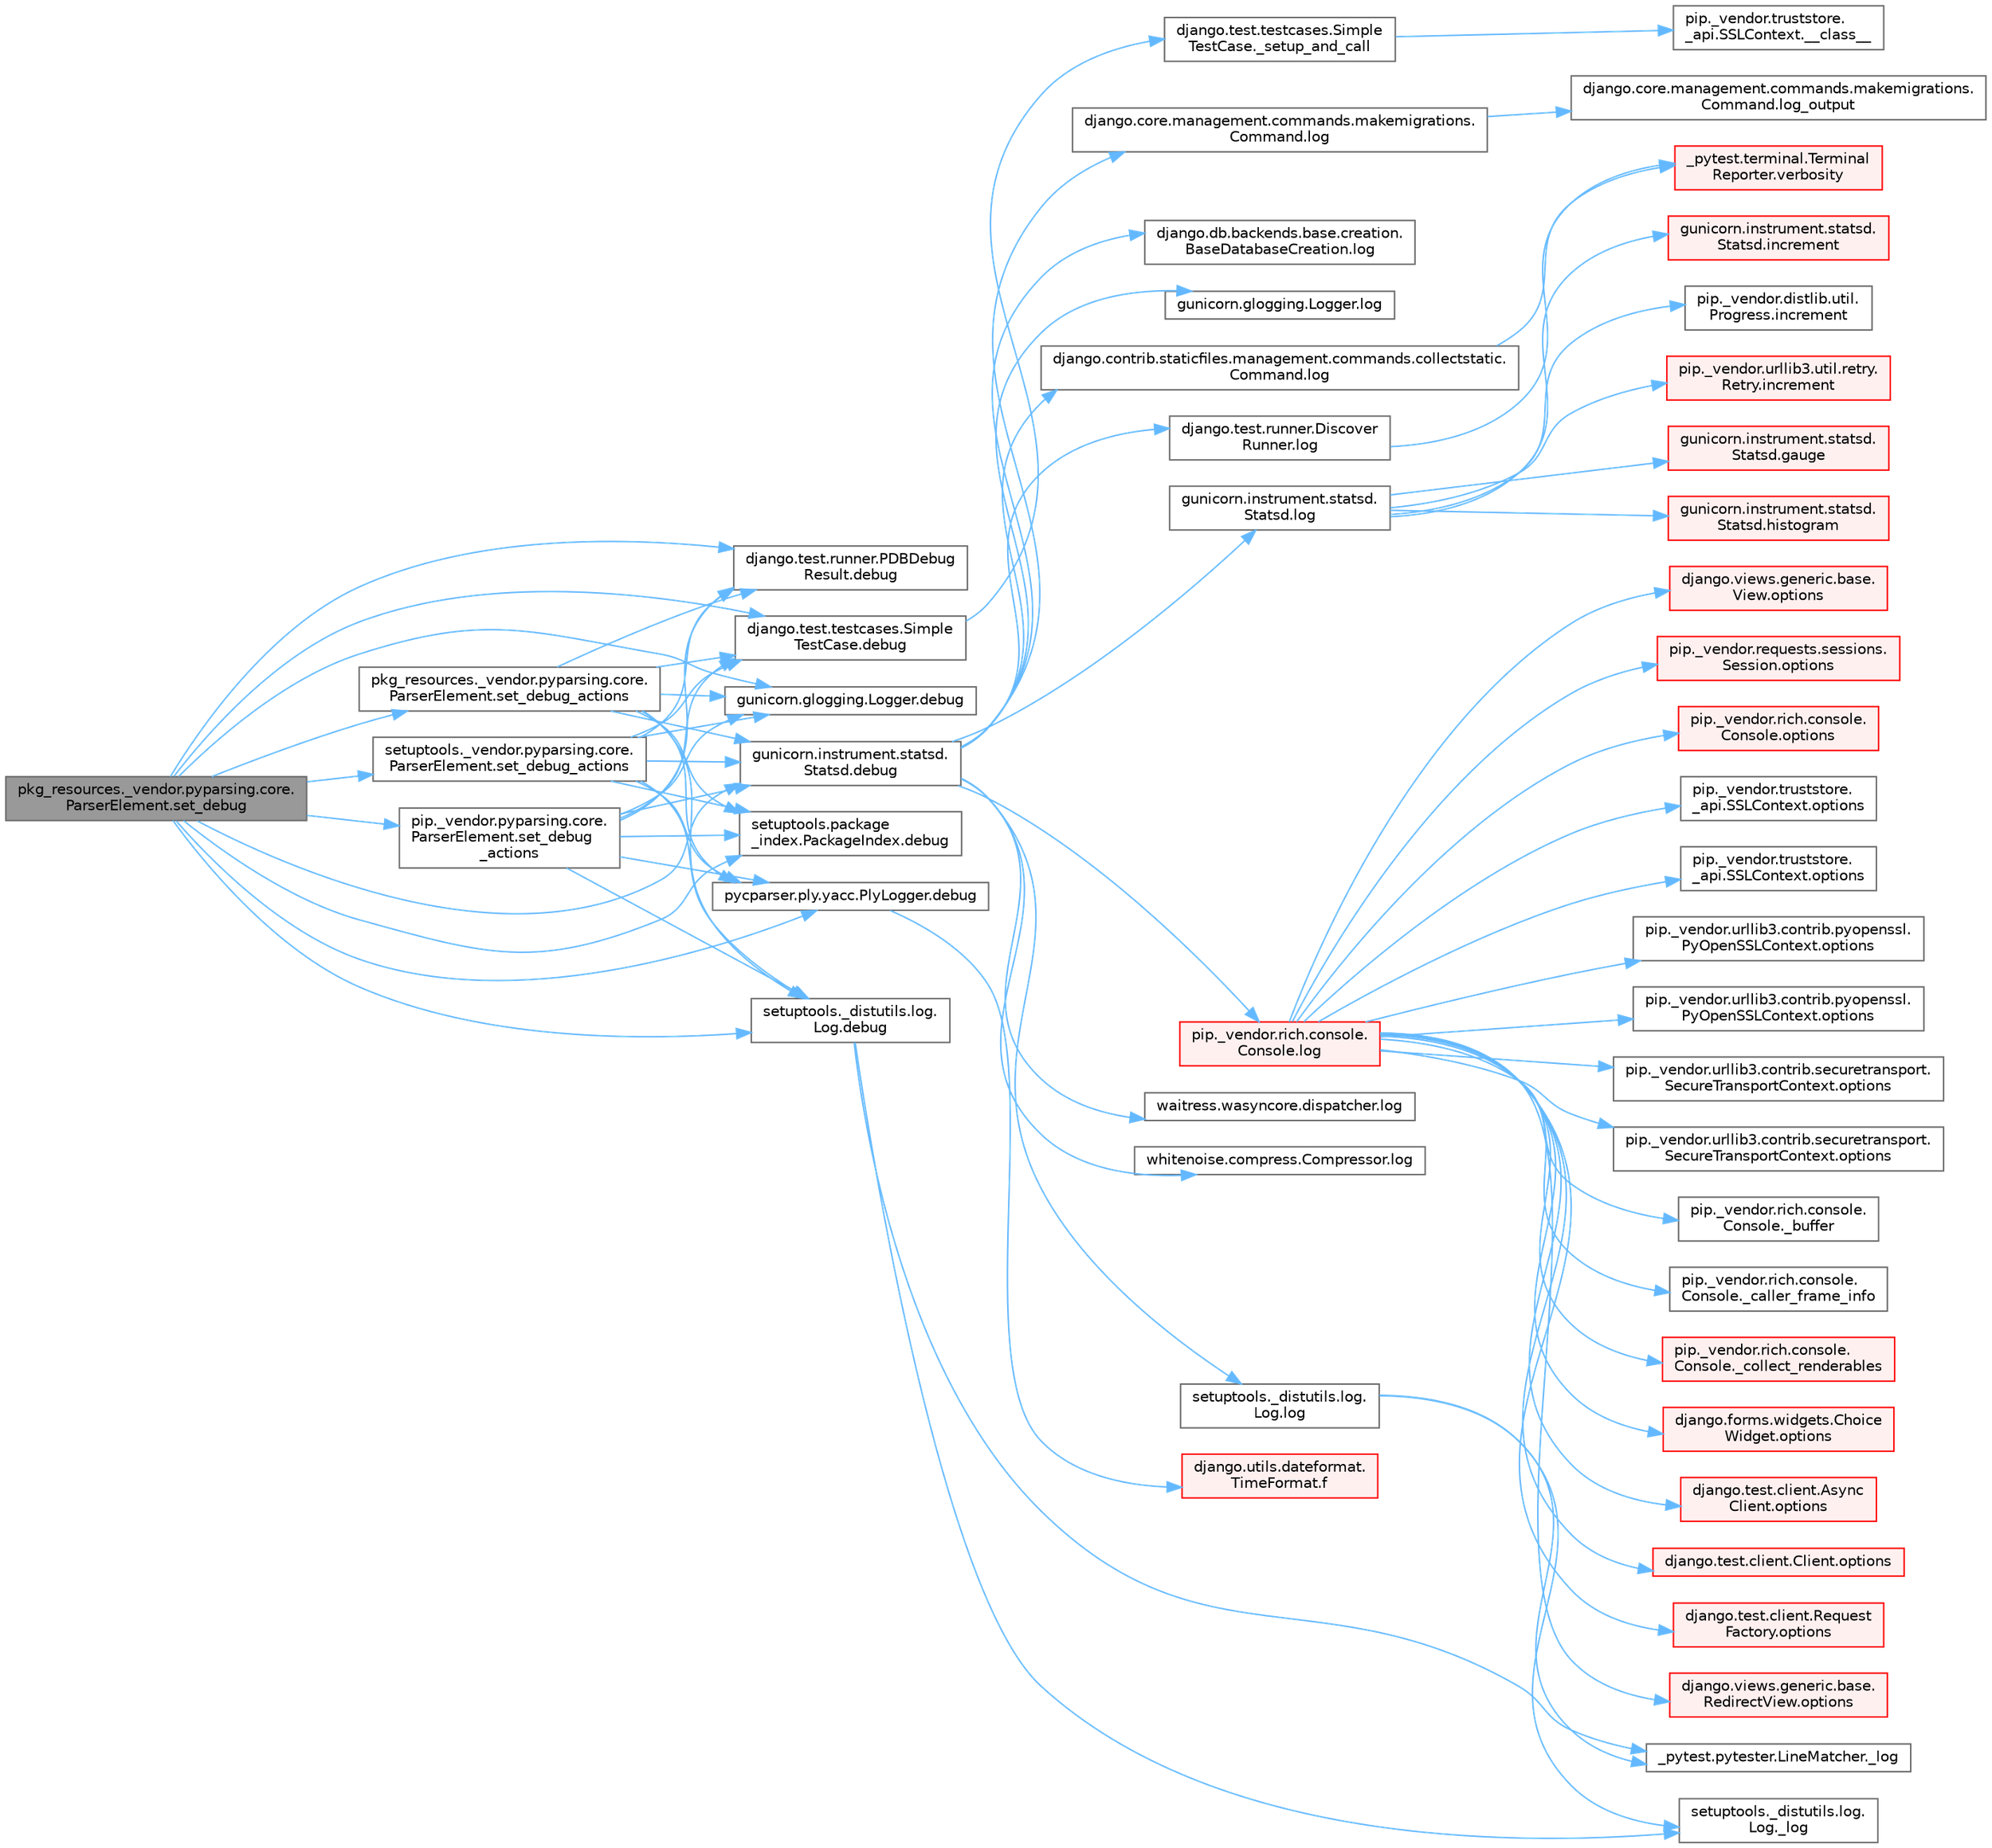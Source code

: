 digraph "pkg_resources._vendor.pyparsing.core.ParserElement.set_debug"
{
 // LATEX_PDF_SIZE
  bgcolor="transparent";
  edge [fontname=Helvetica,fontsize=10,labelfontname=Helvetica,labelfontsize=10];
  node [fontname=Helvetica,fontsize=10,shape=box,height=0.2,width=0.4];
  rankdir="LR";
  Node1 [id="Node000001",label="pkg_resources._vendor.pyparsing.core.\lParserElement.set_debug",height=0.2,width=0.4,color="gray40", fillcolor="grey60", style="filled", fontcolor="black",tooltip=" "];
  Node1 -> Node2 [id="edge1_Node000001_Node000002",color="steelblue1",style="solid",tooltip=" "];
  Node2 [id="Node000002",label="django.test.runner.PDBDebug\lResult.debug",height=0.2,width=0.4,color="grey40", fillcolor="white", style="filled",URL="$classdjango_1_1test_1_1runner_1_1_p_d_b_debug_result.html#a32d6b3216965b07e4be691f8decc1a65",tooltip=" "];
  Node1 -> Node3 [id="edge2_Node000001_Node000003",color="steelblue1",style="solid",tooltip=" "];
  Node3 [id="Node000003",label="django.test.testcases.Simple\lTestCase.debug",height=0.2,width=0.4,color="grey40", fillcolor="white", style="filled",URL="$classdjango_1_1test_1_1testcases_1_1_simple_test_case.html#a3572a3cb9246fcddfe70f0443b262461",tooltip=" "];
  Node3 -> Node4 [id="edge3_Node000003_Node000004",color="steelblue1",style="solid",tooltip=" "];
  Node4 [id="Node000004",label="django.test.testcases.Simple\lTestCase._setup_and_call",height=0.2,width=0.4,color="grey40", fillcolor="white", style="filled",URL="$classdjango_1_1test_1_1testcases_1_1_simple_test_case.html#a7045efb29a81e96071ed0e0956149410",tooltip=" "];
  Node4 -> Node5 [id="edge4_Node000004_Node000005",color="steelblue1",style="solid",tooltip=" "];
  Node5 [id="Node000005",label="pip._vendor.truststore.\l_api.SSLContext.__class__",height=0.2,width=0.4,color="grey40", fillcolor="white", style="filled",URL="$classpip_1_1__vendor_1_1truststore_1_1__api_1_1_s_s_l_context.html#a530861514f31eabaa3f513557d6e66de",tooltip=" "];
  Node1 -> Node6 [id="edge5_Node000001_Node000006",color="steelblue1",style="solid",tooltip=" "];
  Node6 [id="Node000006",label="gunicorn.glogging.Logger.debug",height=0.2,width=0.4,color="grey40", fillcolor="white", style="filled",URL="$classgunicorn_1_1glogging_1_1_logger.html#a1ae8caac207e0444684def3c6b40f0ee",tooltip=" "];
  Node1 -> Node7 [id="edge6_Node000001_Node000007",color="steelblue1",style="solid",tooltip=" "];
  Node7 [id="Node000007",label="gunicorn.instrument.statsd.\lStatsd.debug",height=0.2,width=0.4,color="grey40", fillcolor="white", style="filled",URL="$classgunicorn_1_1instrument_1_1statsd_1_1_statsd.html#abb1906a025131e88e3da6201580d70b8",tooltip=" "];
  Node7 -> Node8 [id="edge7_Node000007_Node000008",color="steelblue1",style="solid",tooltip=" "];
  Node8 [id="Node000008",label="django.contrib.staticfiles.management.commands.collectstatic.\lCommand.log",height=0.2,width=0.4,color="grey40", fillcolor="white", style="filled",URL="$classdjango_1_1contrib_1_1staticfiles_1_1management_1_1commands_1_1collectstatic_1_1_command.html#a0e93191b90ee0993e3286343d0b2de0e",tooltip=" "];
  Node8 -> Node9 [id="edge8_Node000008_Node000009",color="steelblue1",style="solid",tooltip=" "];
  Node9 [id="Node000009",label="_pytest.terminal.Terminal\lReporter.verbosity",height=0.2,width=0.4,color="red", fillcolor="#FFF0F0", style="filled",URL="$class__pytest_1_1terminal_1_1_terminal_reporter.html#a620047ffec9ba4f5cca84af25b3adbcf",tooltip=" "];
  Node7 -> Node12 [id="edge9_Node000007_Node000012",color="steelblue1",style="solid",tooltip=" "];
  Node12 [id="Node000012",label="django.core.management.commands.makemigrations.\lCommand.log",height=0.2,width=0.4,color="grey40", fillcolor="white", style="filled",URL="$classdjango_1_1core_1_1management_1_1commands_1_1makemigrations_1_1_command.html#a0409d121552878a7416460dba8274880",tooltip=" "];
  Node12 -> Node13 [id="edge10_Node000012_Node000013",color="steelblue1",style="solid",tooltip=" "];
  Node13 [id="Node000013",label="django.core.management.commands.makemigrations.\lCommand.log_output",height=0.2,width=0.4,color="grey40", fillcolor="white", style="filled",URL="$classdjango_1_1core_1_1management_1_1commands_1_1makemigrations_1_1_command.html#ad6cb5d402888250fc170034fdee93f6d",tooltip=" "];
  Node7 -> Node14 [id="edge11_Node000007_Node000014",color="steelblue1",style="solid",tooltip=" "];
  Node14 [id="Node000014",label="django.db.backends.base.creation.\lBaseDatabaseCreation.log",height=0.2,width=0.4,color="grey40", fillcolor="white", style="filled",URL="$classdjango_1_1db_1_1backends_1_1base_1_1creation_1_1_base_database_creation.html#ac297ec931db5ec68c271ec0d91be7183",tooltip=" "];
  Node7 -> Node15 [id="edge12_Node000007_Node000015",color="steelblue1",style="solid",tooltip=" "];
  Node15 [id="Node000015",label="django.test.runner.Discover\lRunner.log",height=0.2,width=0.4,color="grey40", fillcolor="white", style="filled",URL="$classdjango_1_1test_1_1runner_1_1_discover_runner.html#af5ad8e2895b3f0c5e0a6d7113199d641",tooltip=" "];
  Node15 -> Node9 [id="edge13_Node000015_Node000009",color="steelblue1",style="solid",tooltip=" "];
  Node7 -> Node16 [id="edge14_Node000007_Node000016",color="steelblue1",style="solid",tooltip=" "];
  Node16 [id="Node000016",label="gunicorn.glogging.Logger.log",height=0.2,width=0.4,color="grey40", fillcolor="white", style="filled",URL="$classgunicorn_1_1glogging_1_1_logger.html#ad6941dede526094643dd02c53c3449b0",tooltip=" "];
  Node7 -> Node17 [id="edge15_Node000007_Node000017",color="steelblue1",style="solid",tooltip=" "];
  Node17 [id="Node000017",label="gunicorn.instrument.statsd.\lStatsd.log",height=0.2,width=0.4,color="grey40", fillcolor="white", style="filled",URL="$classgunicorn_1_1instrument_1_1statsd_1_1_statsd.html#ab99145cf0b7c66dbcebcbdcbd44b4953",tooltip=" "];
  Node17 -> Node18 [id="edge16_Node000017_Node000018",color="steelblue1",style="solid",tooltip=" "];
  Node18 [id="Node000018",label="gunicorn.instrument.statsd.\lStatsd.gauge",height=0.2,width=0.4,color="red", fillcolor="#FFF0F0", style="filled",URL="$classgunicorn_1_1instrument_1_1statsd_1_1_statsd.html#a6cebc76ae769412dfb0f0a3ec727c50d",tooltip=" "];
  Node17 -> Node20 [id="edge17_Node000017_Node000020",color="steelblue1",style="solid",tooltip=" "];
  Node20 [id="Node000020",label="gunicorn.instrument.statsd.\lStatsd.histogram",height=0.2,width=0.4,color="red", fillcolor="#FFF0F0", style="filled",URL="$classgunicorn_1_1instrument_1_1statsd_1_1_statsd.html#adee3cb12a43f643cca3c9084d77285b4",tooltip=" "];
  Node17 -> Node21 [id="edge18_Node000017_Node000021",color="steelblue1",style="solid",tooltip=" "];
  Node21 [id="Node000021",label="gunicorn.instrument.statsd.\lStatsd.increment",height=0.2,width=0.4,color="red", fillcolor="#FFF0F0", style="filled",URL="$classgunicorn_1_1instrument_1_1statsd_1_1_statsd.html#a5527687726a051a5182ee13a842b08fd",tooltip=" "];
  Node17 -> Node22 [id="edge19_Node000017_Node000022",color="steelblue1",style="solid",tooltip=" "];
  Node22 [id="Node000022",label="pip._vendor.distlib.util.\lProgress.increment",height=0.2,width=0.4,color="grey40", fillcolor="white", style="filled",URL="$classpip_1_1__vendor_1_1distlib_1_1util_1_1_progress.html#a197ffd4ac8a74898742a6cde5b4c5466",tooltip=" "];
  Node17 -> Node23 [id="edge20_Node000017_Node000023",color="steelblue1",style="solid",tooltip=" "];
  Node23 [id="Node000023",label="pip._vendor.urllib3.util.retry.\lRetry.increment",height=0.2,width=0.4,color="red", fillcolor="#FFF0F0", style="filled",URL="$classpip_1_1__vendor_1_1urllib3_1_1util_1_1retry_1_1_retry.html#a88dd993ccb2ef4b2bfa9ad0571374b12",tooltip=" "];
  Node7 -> Node1125 [id="edge21_Node000007_Node001125",color="steelblue1",style="solid",tooltip=" "];
  Node1125 [id="Node001125",label="pip._vendor.rich.console.\lConsole.log",height=0.2,width=0.4,color="red", fillcolor="#FFF0F0", style="filled",URL="$classpip_1_1__vendor_1_1rich_1_1console_1_1_console.html#af9c77e39f9413fc2b134c60cfa23b0f1",tooltip=" "];
  Node1125 -> Node335 [id="edge22_Node001125_Node000335",color="steelblue1",style="solid",tooltip=" "];
  Node335 [id="Node000335",label="pip._vendor.rich.console.\lConsole._buffer",height=0.2,width=0.4,color="grey40", fillcolor="white", style="filled",URL="$classpip_1_1__vendor_1_1rich_1_1console_1_1_console.html#a51eaf031922c907e4085937b82f5564e",tooltip=" "];
  Node1125 -> Node1126 [id="edge23_Node001125_Node001126",color="steelblue1",style="solid",tooltip=" "];
  Node1126 [id="Node001126",label="pip._vendor.rich.console.\lConsole._caller_frame_info",height=0.2,width=0.4,color="grey40", fillcolor="white", style="filled",URL="$classpip_1_1__vendor_1_1rich_1_1console_1_1_console.html#ac43cb4290591af4f04cd264aa1fc1b0f",tooltip=" "];
  Node1125 -> Node336 [id="edge24_Node001125_Node000336",color="steelblue1",style="solid",tooltip=" "];
  Node336 [id="Node000336",label="pip._vendor.rich.console.\lConsole._collect_renderables",height=0.2,width=0.4,color="red", fillcolor="#FFF0F0", style="filled",URL="$classpip_1_1__vendor_1_1rich_1_1console_1_1_console.html#ab053dc750094e77e036523f6d2c14899",tooltip=" "];
  Node1125 -> Node346 [id="edge25_Node001125_Node000346",color="steelblue1",style="solid",tooltip=" "];
  Node346 [id="Node000346",label="django.forms.widgets.Choice\lWidget.options",height=0.2,width=0.4,color="red", fillcolor="#FFF0F0", style="filled",URL="$classdjango_1_1forms_1_1widgets_1_1_choice_widget.html#a8575b90386fc2027f38ea00133cef250",tooltip=" "];
  Node1125 -> Node1127 [id="edge26_Node001125_Node001127",color="steelblue1",style="solid",tooltip=" "];
  Node1127 [id="Node001127",label="django.test.client.Async\lClient.options",height=0.2,width=0.4,color="red", fillcolor="#FFF0F0", style="filled",URL="$classdjango_1_1test_1_1client_1_1_async_client.html#a84509c6347cbc018e6335b924ec841a2",tooltip=" "];
  Node1125 -> Node1303 [id="edge27_Node001125_Node001303",color="steelblue1",style="solid",tooltip=" "];
  Node1303 [id="Node001303",label="django.test.client.Client.options",height=0.2,width=0.4,color="red", fillcolor="#FFF0F0", style="filled",URL="$classdjango_1_1test_1_1client_1_1_client.html#a839ea6375ca2184b3b60550938b6824c",tooltip=" "];
  Node1125 -> Node1306 [id="edge28_Node001125_Node001306",color="steelblue1",style="solid",tooltip=" "];
  Node1306 [id="Node001306",label="django.test.client.Request\lFactory.options",height=0.2,width=0.4,color="red", fillcolor="#FFF0F0", style="filled",URL="$classdjango_1_1test_1_1client_1_1_request_factory.html#a438a7e1be2437d680cd78d11dee77c54",tooltip=" "];
  Node1125 -> Node1353 [id="edge29_Node001125_Node001353",color="steelblue1",style="solid",tooltip=" "];
  Node1353 [id="Node001353",label="django.views.generic.base.\lRedirectView.options",height=0.2,width=0.4,color="red", fillcolor="#FFF0F0", style="filled",URL="$classdjango_1_1views_1_1generic_1_1base_1_1_redirect_view.html#a444de156c79647344c987295c47a76e1",tooltip=" "];
  Node1125 -> Node1566 [id="edge30_Node001125_Node001566",color="steelblue1",style="solid",tooltip=" "];
  Node1566 [id="Node001566",label="django.views.generic.base.\lView.options",height=0.2,width=0.4,color="red", fillcolor="#FFF0F0", style="filled",URL="$classdjango_1_1views_1_1generic_1_1base_1_1_view.html#a4d1dc440a5bae11bd7859d20ca9948e1",tooltip=" "];
  Node1125 -> Node1569 [id="edge31_Node001125_Node001569",color="steelblue1",style="solid",tooltip=" "];
  Node1569 [id="Node001569",label="pip._vendor.requests.sessions.\lSession.options",height=0.2,width=0.4,color="red", fillcolor="#FFF0F0", style="filled",URL="$classpip_1_1__vendor_1_1requests_1_1sessions_1_1_session.html#a210270880f90521b3b3014748ecd87e9",tooltip=" "];
  Node1125 -> Node1570 [id="edge32_Node001125_Node001570",color="steelblue1",style="solid",tooltip=" "];
  Node1570 [id="Node001570",label="pip._vendor.rich.console.\lConsole.options",height=0.2,width=0.4,color="red", fillcolor="#FFF0F0", style="filled",URL="$classpip_1_1__vendor_1_1rich_1_1console_1_1_console.html#a41c8efe30ea45a9a4a3f8c34c688fe00",tooltip=" "];
  Node1125 -> Node1578 [id="edge33_Node001125_Node001578",color="steelblue1",style="solid",tooltip=" "];
  Node1578 [id="Node001578",label="pip._vendor.truststore.\l_api.SSLContext.options",height=0.2,width=0.4,color="grey40", fillcolor="white", style="filled",URL="$classpip_1_1__vendor_1_1truststore_1_1__api_1_1_s_s_l_context.html#a6755b8a82c0de77273744b73a826678d",tooltip=" "];
  Node1125 -> Node1579 [id="edge34_Node001125_Node001579",color="steelblue1",style="solid",tooltip=" "];
  Node1579 [id="Node001579",label="pip._vendor.truststore.\l_api.SSLContext.options",height=0.2,width=0.4,color="grey40", fillcolor="white", style="filled",URL="$classpip_1_1__vendor_1_1truststore_1_1__api_1_1_s_s_l_context.html#a90bd5b81f087b6628b2f681ce6cffcd6",tooltip=" "];
  Node1125 -> Node1580 [id="edge35_Node001125_Node001580",color="steelblue1",style="solid",tooltip=" "];
  Node1580 [id="Node001580",label="pip._vendor.urllib3.contrib.pyopenssl.\lPyOpenSSLContext.options",height=0.2,width=0.4,color="grey40", fillcolor="white", style="filled",URL="$classpip_1_1__vendor_1_1urllib3_1_1contrib_1_1pyopenssl_1_1_py_open_s_s_l_context.html#a3f539cc9d4b91d2fb90d7f8aef3810c1",tooltip=" "];
  Node1125 -> Node1581 [id="edge36_Node001125_Node001581",color="steelblue1",style="solid",tooltip=" "];
  Node1581 [id="Node001581",label="pip._vendor.urllib3.contrib.pyopenssl.\lPyOpenSSLContext.options",height=0.2,width=0.4,color="grey40", fillcolor="white", style="filled",URL="$classpip_1_1__vendor_1_1urllib3_1_1contrib_1_1pyopenssl_1_1_py_open_s_s_l_context.html#a8475fc4f3e83d92654b066a9422908dc",tooltip=" "];
  Node1125 -> Node1582 [id="edge37_Node001125_Node001582",color="steelblue1",style="solid",tooltip=" "];
  Node1582 [id="Node001582",label="pip._vendor.urllib3.contrib.securetransport.\lSecureTransportContext.options",height=0.2,width=0.4,color="grey40", fillcolor="white", style="filled",URL="$classpip_1_1__vendor_1_1urllib3_1_1contrib_1_1securetransport_1_1_secure_transport_context.html#ae19920941647ed0b43e0ed7d96e12457",tooltip=" "];
  Node1125 -> Node1583 [id="edge38_Node001125_Node001583",color="steelblue1",style="solid",tooltip=" "];
  Node1583 [id="Node001583",label="pip._vendor.urllib3.contrib.securetransport.\lSecureTransportContext.options",height=0.2,width=0.4,color="grey40", fillcolor="white", style="filled",URL="$classpip_1_1__vendor_1_1urllib3_1_1contrib_1_1securetransport_1_1_secure_transport_context.html#acf6c1ec11ca09e30c9c70d7dc26afacd",tooltip=" "];
  Node7 -> Node1284 [id="edge39_Node000007_Node001284",color="steelblue1",style="solid",tooltip=" "];
  Node1284 [id="Node001284",label="setuptools._distutils.log.\lLog.log",height=0.2,width=0.4,color="grey40", fillcolor="white", style="filled",URL="$classsetuptools_1_1__distutils_1_1log_1_1_log.html#af651bf90098b3f6c9f3913b91f0eda70",tooltip=" "];
  Node1284 -> Node1285 [id="edge40_Node001284_Node001285",color="steelblue1",style="solid",tooltip=" "];
  Node1285 [id="Node001285",label="_pytest.pytester.LineMatcher._log",height=0.2,width=0.4,color="grey40", fillcolor="white", style="filled",URL="$class__pytest_1_1pytester_1_1_line_matcher.html#a8783ff706e976340d529c3c012831254",tooltip=" "];
  Node1284 -> Node1286 [id="edge41_Node001284_Node001286",color="steelblue1",style="solid",tooltip=" "];
  Node1286 [id="Node001286",label="setuptools._distutils.log.\lLog._log",height=0.2,width=0.4,color="grey40", fillcolor="white", style="filled",URL="$classsetuptools_1_1__distutils_1_1log_1_1_log.html#a4a1ffe6fd0ad53057d8ea48b2ca6e471",tooltip=" "];
  Node7 -> Node1287 [id="edge42_Node000007_Node001287",color="steelblue1",style="solid",tooltip=" "];
  Node1287 [id="Node001287",label="waitress.wasyncore.dispatcher.log",height=0.2,width=0.4,color="grey40", fillcolor="white", style="filled",URL="$classwaitress_1_1wasyncore_1_1dispatcher.html#ab4786338f40a0cf9e9df45b57d4c0a63",tooltip=" "];
  Node7 -> Node1288 [id="edge43_Node000007_Node001288",color="steelblue1",style="solid",tooltip=" "];
  Node1288 [id="Node001288",label="whitenoise.compress.Compressor.log",height=0.2,width=0.4,color="grey40", fillcolor="white", style="filled",URL="$classwhitenoise_1_1compress_1_1_compressor.html#aa70a9f98a4387e4d394529c17cdbee27",tooltip=" "];
  Node1 -> Node4531 [id="edge44_Node000001_Node004531",color="steelblue1",style="solid",tooltip=" "];
  Node4531 [id="Node004531",label="pycparser.ply.yacc.PlyLogger.debug",height=0.2,width=0.4,color="grey40", fillcolor="white", style="filled",URL="$classpycparser_1_1ply_1_1yacc_1_1_ply_logger.html#a1050ac15c036aee4f48130dda17c6604",tooltip=" "];
  Node4531 -> Node3142 [id="edge45_Node004531_Node003142",color="steelblue1",style="solid",tooltip=" "];
  Node3142 [id="Node003142",label="django.utils.dateformat.\lTimeFormat.f",height=0.2,width=0.4,color="red", fillcolor="#FFF0F0", style="filled",URL="$classdjango_1_1utils_1_1dateformat_1_1_time_format.html#a917dbc4f3103e5d9dd416fce475b48a8",tooltip=" "];
  Node1 -> Node4532 [id="edge46_Node000001_Node004532",color="steelblue1",style="solid",tooltip=" "];
  Node4532 [id="Node004532",label="setuptools._distutils.log.\lLog.debug",height=0.2,width=0.4,color="grey40", fillcolor="white", style="filled",URL="$classsetuptools_1_1__distutils_1_1log_1_1_log.html#aead561363ca945227a7827c37632bbec",tooltip=" "];
  Node4532 -> Node1285 [id="edge47_Node004532_Node001285",color="steelblue1",style="solid",tooltip=" "];
  Node4532 -> Node1286 [id="edge48_Node004532_Node001286",color="steelblue1",style="solid",tooltip=" "];
  Node1 -> Node4533 [id="edge49_Node000001_Node004533",color="steelblue1",style="solid",tooltip=" "];
  Node4533 [id="Node004533",label="setuptools.package\l_index.PackageIndex.debug",height=0.2,width=0.4,color="grey40", fillcolor="white", style="filled",URL="$classsetuptools_1_1package__index_1_1_package_index.html#a957d98e89fd97ee6abee00e9d1106a24",tooltip=" "];
  Node1 -> Node4534 [id="edge50_Node000001_Node004534",color="steelblue1",style="solid",tooltip=" "];
  Node4534 [id="Node004534",label="pip._vendor.pyparsing.core.\lParserElement.set_debug\l_actions",height=0.2,width=0.4,color="grey40", fillcolor="white", style="filled",URL="$classpip_1_1__vendor_1_1pyparsing_1_1core_1_1_parser_element.html#a64665d01436d31e397d9b0abcc109d8f",tooltip=" "];
  Node4534 -> Node2 [id="edge51_Node004534_Node000002",color="steelblue1",style="solid",tooltip=" "];
  Node4534 -> Node3 [id="edge52_Node004534_Node000003",color="steelblue1",style="solid",tooltip=" "];
  Node4534 -> Node6 [id="edge53_Node004534_Node000006",color="steelblue1",style="solid",tooltip=" "];
  Node4534 -> Node7 [id="edge54_Node004534_Node000007",color="steelblue1",style="solid",tooltip=" "];
  Node4534 -> Node4531 [id="edge55_Node004534_Node004531",color="steelblue1",style="solid",tooltip=" "];
  Node4534 -> Node4532 [id="edge56_Node004534_Node004532",color="steelblue1",style="solid",tooltip=" "];
  Node4534 -> Node4533 [id="edge57_Node004534_Node004533",color="steelblue1",style="solid",tooltip=" "];
  Node1 -> Node4535 [id="edge58_Node000001_Node004535",color="steelblue1",style="solid",tooltip=" "];
  Node4535 [id="Node004535",label="pkg_resources._vendor.pyparsing.core.\lParserElement.set_debug_actions",height=0.2,width=0.4,color="grey40", fillcolor="white", style="filled",URL="$classpkg__resources_1_1__vendor_1_1pyparsing_1_1core_1_1_parser_element.html#a312b35965a704ce54690d7eab44dacc1",tooltip=" "];
  Node4535 -> Node2 [id="edge59_Node004535_Node000002",color="steelblue1",style="solid",tooltip=" "];
  Node4535 -> Node3 [id="edge60_Node004535_Node000003",color="steelblue1",style="solid",tooltip=" "];
  Node4535 -> Node6 [id="edge61_Node004535_Node000006",color="steelblue1",style="solid",tooltip=" "];
  Node4535 -> Node7 [id="edge62_Node004535_Node000007",color="steelblue1",style="solid",tooltip=" "];
  Node4535 -> Node4531 [id="edge63_Node004535_Node004531",color="steelblue1",style="solid",tooltip=" "];
  Node4535 -> Node4532 [id="edge64_Node004535_Node004532",color="steelblue1",style="solid",tooltip=" "];
  Node4535 -> Node4533 [id="edge65_Node004535_Node004533",color="steelblue1",style="solid",tooltip=" "];
  Node1 -> Node4536 [id="edge66_Node000001_Node004536",color="steelblue1",style="solid",tooltip=" "];
  Node4536 [id="Node004536",label="setuptools._vendor.pyparsing.core.\lParserElement.set_debug_actions",height=0.2,width=0.4,color="grey40", fillcolor="white", style="filled",URL="$classsetuptools_1_1__vendor_1_1pyparsing_1_1core_1_1_parser_element.html#abc4feb498331de0e7a47ff7771cd4a6a",tooltip=" "];
  Node4536 -> Node2 [id="edge67_Node004536_Node000002",color="steelblue1",style="solid",tooltip=" "];
  Node4536 -> Node3 [id="edge68_Node004536_Node000003",color="steelblue1",style="solid",tooltip=" "];
  Node4536 -> Node6 [id="edge69_Node004536_Node000006",color="steelblue1",style="solid",tooltip=" "];
  Node4536 -> Node7 [id="edge70_Node004536_Node000007",color="steelblue1",style="solid",tooltip=" "];
  Node4536 -> Node4531 [id="edge71_Node004536_Node004531",color="steelblue1",style="solid",tooltip=" "];
  Node4536 -> Node4532 [id="edge72_Node004536_Node004532",color="steelblue1",style="solid",tooltip=" "];
  Node4536 -> Node4533 [id="edge73_Node004536_Node004533",color="steelblue1",style="solid",tooltip=" "];
}

